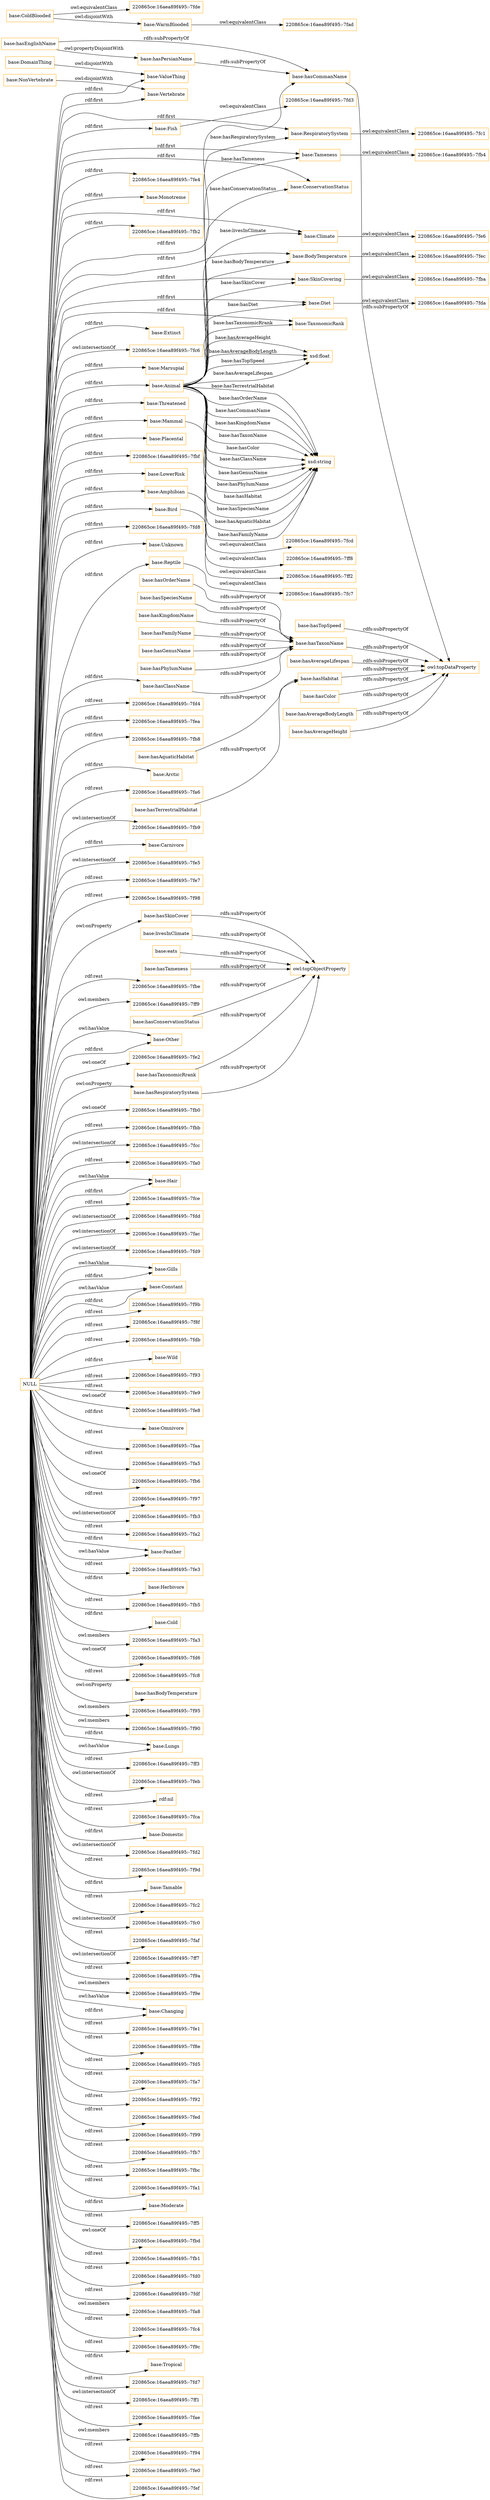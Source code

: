 digraph ar2dtool_diagram { 
rankdir=LR;
size="1501"
node [shape = rectangle, color="orange"]; "220865ce:16aea89f495:-7fe4" "base:Monotreme" "base:Fish" "220865ce:16aea89f495:-7fb2" "base:TaxonomicRank" "base:ConservationStatus" "220865ce:16aea89f495:-7fc1" "base:DomainThing" "base:Extinct" "base:ValueThing" "base:Marsupial" "220865ce:16aea89f495:-7ff8" "base:Mammal" "base:Threatened" "base:Amphibian" "base:RespiratorySystem" "220865ce:16aea89f495:-7fec" "base:Tameness" "base:Placental" "220865ce:16aea89f495:-7fc7" "220865ce:16aea89f495:-7fbf" "base:ColdBlooded" "220865ce:16aea89f495:-7fe6" "220865ce:16aea89f495:-7fcd" "base:LowerRisk" "base:Climate" "base:Bird" "220865ce:16aea89f495:-7fda" "base:Reptile" "base:BodyTemperature" "220865ce:16aea89f495:-7fd3" "220865ce:16aea89f495:-7fd8" "base:SkinCovering" "220865ce:16aea89f495:-7fb4" "220865ce:16aea89f495:-7fad" "base:Unknown" "220865ce:16aea89f495:-7ff2" "base:Vertebrate" "base:NonVertebrate" "220865ce:16aea89f495:-7fba" "220865ce:16aea89f495:-7fde" "220865ce:16aea89f495:-7fea" "base:Diet" "220865ce:16aea89f495:-7fb8" "base:Animal" "base:WarmBlooded" ; /*classes style*/
	"base:livesInClimate" -> "owl:topObjectProperty" [ label = "rdfs:subPropertyOf" ];
	"base:BodyTemperature" -> "220865ce:16aea89f495:-7fec" [ label = "owl:equivalentClass" ];
	"base:hasClassName" -> "base:hasTaxonName" [ label = "rdfs:subPropertyOf" ];
	"base:ColdBlooded" -> "base:WarmBlooded" [ label = "owl:disjointWith" ];
	"base:ColdBlooded" -> "220865ce:16aea89f495:-7fde" [ label = "owl:equivalentClass" ];
	"base:eats" -> "owl:topObjectProperty" [ label = "rdfs:subPropertyOf" ];
	"base:Mammal" -> "220865ce:16aea89f495:-7fcd" [ label = "owl:equivalentClass" ];
	"base:Fish" -> "220865ce:16aea89f495:-7fd3" [ label = "owl:equivalentClass" ];
	"base:WarmBlooded" -> "220865ce:16aea89f495:-7fad" [ label = "owl:equivalentClass" ];
	"base:SkinCovering" -> "220865ce:16aea89f495:-7fba" [ label = "owl:equivalentClass" ];
	"base:DomainThing" -> "base:ValueThing" [ label = "owl:disjointWith" ];
	"base:hasAverageHeight" -> "owl:topDataProperty" [ label = "rdfs:subPropertyOf" ];
	"base:hasTameness" -> "owl:topObjectProperty" [ label = "rdfs:subPropertyOf" ];
	"base:hasTopSpeed" -> "owl:topDataProperty" [ label = "rdfs:subPropertyOf" ];
	"base:hasOrderName" -> "base:hasTaxonName" [ label = "rdfs:subPropertyOf" ];
	"base:RespiratorySystem" -> "220865ce:16aea89f495:-7fc1" [ label = "owl:equivalentClass" ];
	"base:hasTerrestrialHabitat" -> "base:hasHabitat" [ label = "rdfs:subPropertyOf" ];
	"base:Amphibian" -> "220865ce:16aea89f495:-7ff8" [ label = "owl:equivalentClass" ];
	"base:hasTaxonName" -> "owl:topDataProperty" [ label = "rdfs:subPropertyOf" ];
	"base:hasAverageLifespan" -> "owl:topDataProperty" [ label = "rdfs:subPropertyOf" ];
	"base:hasConservationStatus" -> "owl:topObjectProperty" [ label = "rdfs:subPropertyOf" ];
	"base:hasCommanName" -> "owl:topDataProperty" [ label = "rdfs:subPropertyOf" ];
	"base:Tameness" -> "220865ce:16aea89f495:-7fb4" [ label = "owl:equivalentClass" ];
	"base:hasSpeciesName" -> "base:hasTaxonName" [ label = "rdfs:subPropertyOf" ];
	"base:hasEnglishName" -> "base:hasPersianName" [ label = "owl:propertyDisjointWith" ];
	"base:hasEnglishName" -> "base:hasCommanName" [ label = "rdfs:subPropertyOf" ];
	"NULL" -> "220865ce:16aea89f495:-7fb9" [ label = "owl:intersectionOf" ];
	"NULL" -> "base:Carnivore" [ label = "rdf:first" ];
	"NULL" -> "220865ce:16aea89f495:-7fe5" [ label = "owl:intersectionOf" ];
	"NULL" -> "base:Climate" [ label = "rdf:first" ];
	"NULL" -> "220865ce:16aea89f495:-7fe7" [ label = "rdf:rest" ];
	"NULL" -> "220865ce:16aea89f495:-7f98" [ label = "rdf:rest" ];
	"NULL" -> "220865ce:16aea89f495:-7fbe" [ label = "rdf:rest" ];
	"NULL" -> "220865ce:16aea89f495:-7ff9" [ label = "owl:members" ];
	"NULL" -> "base:Other" [ label = "rdf:first" ];
	"NULL" -> "220865ce:16aea89f495:-7fe2" [ label = "owl:oneOf" ];
	"NULL" -> "base:hasRespiratorySystem" [ label = "owl:onProperty" ];
	"NULL" -> "220865ce:16aea89f495:-7fb0" [ label = "owl:oneOf" ];
	"NULL" -> "220865ce:16aea89f495:-7fbb" [ label = "rdf:rest" ];
	"NULL" -> "220865ce:16aea89f495:-7fcc" [ label = "owl:intersectionOf" ];
	"NULL" -> "base:hasClassName" [ label = "rdf:first" ];
	"NULL" -> "220865ce:16aea89f495:-7fa0" [ label = "rdf:rest" ];
	"NULL" -> "base:Mammal" [ label = "rdf:first" ];
	"NULL" -> "base:Hair" [ label = "owl:hasValue" ];
	"NULL" -> "220865ce:16aea89f495:-7fce" [ label = "rdf:rest" ];
	"NULL" -> "base:SkinCovering" [ label = "rdf:first" ];
	"NULL" -> "220865ce:16aea89f495:-7fdd" [ label = "owl:intersectionOf" ];
	"NULL" -> "220865ce:16aea89f495:-7fac" [ label = "owl:intersectionOf" ];
	"NULL" -> "220865ce:16aea89f495:-7fd9" [ label = "owl:intersectionOf" ];
	"NULL" -> "base:Amphibian" [ label = "rdf:first" ];
	"NULL" -> "base:ValueThing" [ label = "rdf:first" ];
	"NULL" -> "base:Gills" [ label = "owl:hasValue" ];
	"NULL" -> "base:Constant" [ label = "owl:hasValue" ];
	"NULL" -> "base:Animal" [ label = "rdf:first" ];
	"NULL" -> "220865ce:16aea89f495:-7f9b" [ label = "rdf:rest" ];
	"NULL" -> "220865ce:16aea89f495:-7f8f" [ label = "rdf:rest" ];
	"NULL" -> "220865ce:16aea89f495:-7fdb" [ label = "rdf:rest" ];
	"NULL" -> "base:Wild" [ label = "rdf:first" ];
	"NULL" -> "220865ce:16aea89f495:-7f93" [ label = "rdf:rest" ];
	"NULL" -> "base:Extinct" [ label = "rdf:first" ];
	"NULL" -> "220865ce:16aea89f495:-7fe4" [ label = "rdf:first" ];
	"NULL" -> "220865ce:16aea89f495:-7fe9" [ label = "rdf:rest" ];
	"NULL" -> "base:TaxonomicRank" [ label = "rdf:first" ];
	"NULL" -> "220865ce:16aea89f495:-7fe8" [ label = "owl:oneOf" ];
	"NULL" -> "base:Omnivore" [ label = "rdf:first" ];
	"NULL" -> "220865ce:16aea89f495:-7faa" [ label = "rdf:rest" ];
	"NULL" -> "220865ce:16aea89f495:-7fa5" [ label = "rdf:rest" ];
	"NULL" -> "220865ce:16aea89f495:-7fb6" [ label = "owl:oneOf" ];
	"NULL" -> "base:Constant" [ label = "rdf:first" ];
	"NULL" -> "220865ce:16aea89f495:-7f97" [ label = "rdf:rest" ];
	"NULL" -> "220865ce:16aea89f495:-7fb3" [ label = "owl:intersectionOf" ];
	"NULL" -> "220865ce:16aea89f495:-7fa2" [ label = "rdf:rest" ];
	"NULL" -> "base:Placental" [ label = "rdf:first" ];
	"NULL" -> "base:Feather" [ label = "rdf:first" ];
	"NULL" -> "base:Marsupial" [ label = "rdf:first" ];
	"NULL" -> "220865ce:16aea89f495:-7fe3" [ label = "rdf:rest" ];
	"NULL" -> "base:Herbivore" [ label = "rdf:first" ];
	"NULL" -> "220865ce:16aea89f495:-7fb5" [ label = "rdf:rest" ];
	"NULL" -> "220865ce:16aea89f495:-7fbf" [ label = "rdf:first" ];
	"NULL" -> "base:Cold" [ label = "rdf:first" ];
	"NULL" -> "220865ce:16aea89f495:-7fa3" [ label = "owl:members" ];
	"NULL" -> "base:Threatened" [ label = "rdf:first" ];
	"NULL" -> "220865ce:16aea89f495:-7fd6" [ label = "owl:oneOf" ];
	"NULL" -> "220865ce:16aea89f495:-7fc8" [ label = "rdf:rest" ];
	"NULL" -> "base:hasBodyTemperature" [ label = "owl:onProperty" ];
	"NULL" -> "220865ce:16aea89f495:-7f95" [ label = "owl:members" ];
	"NULL" -> "220865ce:16aea89f495:-7fea" [ label = "rdf:first" ];
	"NULL" -> "220865ce:16aea89f495:-7f90" [ label = "owl:members" ];
	"NULL" -> "base:Lungs" [ label = "rdf:first" ];
	"NULL" -> "220865ce:16aea89f495:-7ff3" [ label = "rdf:rest" ];
	"NULL" -> "220865ce:16aea89f495:-7feb" [ label = "owl:intersectionOf" ];
	"NULL" -> "rdf:nil" [ label = "rdf:rest" ];
	"NULL" -> "220865ce:16aea89f495:-7fca" [ label = "rdf:rest" ];
	"NULL" -> "base:Domestic" [ label = "rdf:first" ];
	"NULL" -> "220865ce:16aea89f495:-7fd2" [ label = "owl:intersectionOf" ];
	"NULL" -> "220865ce:16aea89f495:-7f9d" [ label = "rdf:rest" ];
	"NULL" -> "220865ce:16aea89f495:-7fd8" [ label = "rdf:first" ];
	"NULL" -> "base:Tamable" [ label = "rdf:first" ];
	"NULL" -> "base:Diet" [ label = "rdf:first" ];
	"NULL" -> "220865ce:16aea89f495:-7fc2" [ label = "rdf:rest" ];
	"NULL" -> "220865ce:16aea89f495:-7fc0" [ label = "owl:intersectionOf" ];
	"NULL" -> "220865ce:16aea89f495:-7faf" [ label = "rdf:rest" ];
	"NULL" -> "220865ce:16aea89f495:-7ff7" [ label = "owl:intersectionOf" ];
	"NULL" -> "220865ce:16aea89f495:-7f9a" [ label = "rdf:rest" ];
	"NULL" -> "base:Gills" [ label = "rdf:first" ];
	"NULL" -> "220865ce:16aea89f495:-7f9e" [ label = "owl:members" ];
	"NULL" -> "base:Changing" [ label = "owl:hasValue" ];
	"NULL" -> "220865ce:16aea89f495:-7fe1" [ label = "rdf:rest" ];
	"NULL" -> "220865ce:16aea89f495:-7f8e" [ label = "rdf:rest" ];
	"NULL" -> "base:LowerRisk" [ label = "rdf:first" ];
	"NULL" -> "220865ce:16aea89f495:-7fb2" [ label = "rdf:first" ];
	"NULL" -> "220865ce:16aea89f495:-7fd5" [ label = "rdf:rest" ];
	"NULL" -> "base:Tameness" [ label = "rdf:first" ];
	"NULL" -> "base:Changing" [ label = "rdf:first" ];
	"NULL" -> "220865ce:16aea89f495:-7fa7" [ label = "rdf:rest" ];
	"NULL" -> "220865ce:16aea89f495:-7f92" [ label = "rdf:rest" ];
	"NULL" -> "220865ce:16aea89f495:-7fed" [ label = "rdf:rest" ];
	"NULL" -> "220865ce:16aea89f495:-7f99" [ label = "rdf:rest" ];
	"NULL" -> "base:Reptile" [ label = "rdf:first" ];
	"NULL" -> "base:hasSkinCover" [ label = "owl:onProperty" ];
	"NULL" -> "base:Fish" [ label = "rdf:first" ];
	"NULL" -> "220865ce:16aea89f495:-7fb7" [ label = "rdf:rest" ];
	"NULL" -> "base:Bird" [ label = "rdf:first" ];
	"NULL" -> "220865ce:16aea89f495:-7fbc" [ label = "rdf:rest" ];
	"NULL" -> "base:hasCommanName" [ label = "rdf:first" ];
	"NULL" -> "220865ce:16aea89f495:-7fb8" [ label = "rdf:first" ];
	"NULL" -> "220865ce:16aea89f495:-7fa1" [ label = "rdf:rest" ];
	"NULL" -> "base:BodyTemperature" [ label = "rdf:first" ];
	"NULL" -> "base:Moderate" [ label = "rdf:first" ];
	"NULL" -> "220865ce:16aea89f495:-7ff5" [ label = "rdf:rest" ];
	"NULL" -> "220865ce:16aea89f495:-7fbd" [ label = "owl:oneOf" ];
	"NULL" -> "base:Other" [ label = "owl:hasValue" ];
	"NULL" -> "base:Feather" [ label = "owl:hasValue" ];
	"NULL" -> "220865ce:16aea89f495:-7fb1" [ label = "rdf:rest" ];
	"NULL" -> "base:RespiratorySystem" [ label = "rdf:first" ];
	"NULL" -> "220865ce:16aea89f495:-7fd0" [ label = "rdf:rest" ];
	"NULL" -> "220865ce:16aea89f495:-7fdf" [ label = "rdf:rest" ];
	"NULL" -> "220865ce:16aea89f495:-7fa8" [ label = "owl:members" ];
	"NULL" -> "220865ce:16aea89f495:-7fc4" [ label = "rdf:rest" ];
	"NULL" -> "220865ce:16aea89f495:-7f9c" [ label = "rdf:rest" ];
	"NULL" -> "base:Vertebrate" [ label = "rdf:first" ];
	"NULL" -> "base:ConservationStatus" [ label = "rdf:first" ];
	"NULL" -> "base:Tropical" [ label = "rdf:first" ];
	"NULL" -> "220865ce:16aea89f495:-7fd7" [ label = "rdf:rest" ];
	"NULL" -> "220865ce:16aea89f495:-7ff1" [ label = "owl:intersectionOf" ];
	"NULL" -> "220865ce:16aea89f495:-7fae" [ label = "rdf:rest" ];
	"NULL" -> "base:Monotreme" [ label = "rdf:first" ];
	"NULL" -> "220865ce:16aea89f495:-7ffb" [ label = "owl:members" ];
	"NULL" -> "base:Lungs" [ label = "owl:hasValue" ];
	"NULL" -> "220865ce:16aea89f495:-7f94" [ label = "rdf:rest" ];
	"NULL" -> "220865ce:16aea89f495:-7fe0" [ label = "rdf:rest" ];
	"NULL" -> "220865ce:16aea89f495:-7fef" [ label = "rdf:rest" ];
	"NULL" -> "base:Unknown" [ label = "rdf:first" ];
	"NULL" -> "220865ce:16aea89f495:-7fc6" [ label = "owl:intersectionOf" ];
	"NULL" -> "220865ce:16aea89f495:-7fd4" [ label = "rdf:rest" ];
	"NULL" -> "base:Arctic" [ label = "rdf:first" ];
	"NULL" -> "base:Hair" [ label = "rdf:first" ];
	"NULL" -> "220865ce:16aea89f495:-7fa6" [ label = "rdf:rest" ];
	"base:hasColor" -> "owl:topDataProperty" [ label = "rdfs:subPropertyOf" ];
	"base:Reptile" -> "220865ce:16aea89f495:-7fc7" [ label = "owl:equivalentClass" ];
	"base:hasTaxonomicRrank" -> "owl:topObjectProperty" [ label = "rdfs:subPropertyOf" ];
	"base:Diet" -> "220865ce:16aea89f495:-7fda" [ label = "owl:equivalentClass" ];
	"base:hasPersianName" -> "base:hasCommanName" [ label = "rdfs:subPropertyOf" ];
	"base:NonVertebrate" -> "base:Vertebrate" [ label = "owl:disjointWith" ];
	"base:hasAverageBodyLength" -> "owl:topDataProperty" [ label = "rdfs:subPropertyOf" ];
	"base:hasHabitat" -> "owl:topDataProperty" [ label = "rdfs:subPropertyOf" ];
	"base:Bird" -> "220865ce:16aea89f495:-7ff2" [ label = "owl:equivalentClass" ];
	"base:hasKingdomName" -> "base:hasTaxonName" [ label = "rdfs:subPropertyOf" ];
	"base:hasRespiratorySystem" -> "owl:topObjectProperty" [ label = "rdfs:subPropertyOf" ];
	"base:hasFamilyName" -> "base:hasTaxonName" [ label = "rdfs:subPropertyOf" ];
	"base:hasGenusName" -> "base:hasTaxonName" [ label = "rdfs:subPropertyOf" ];
	"base:Climate" -> "220865ce:16aea89f495:-7fe6" [ label = "owl:equivalentClass" ];
	"base:hasAquaticHabitat" -> "base:hasHabitat" [ label = "rdfs:subPropertyOf" ];
	"base:hasSkinCover" -> "owl:topObjectProperty" [ label = "rdfs:subPropertyOf" ];
	"base:hasPhylumName" -> "base:hasTaxonName" [ label = "rdfs:subPropertyOf" ];
	"base:Animal" -> "xsd:string" [ label = "base:hasClassName" ];
	"base:Animal" -> "base:Diet" [ label = "base:hasDiet" ];
	"base:Animal" -> "xsd:string" [ label = "base:hasGenusName" ];
	"base:Animal" -> "xsd:string" [ label = "base:hasPhylumName" ];
	"base:Animal" -> "xsd:string" [ label = "base:hasHabitat" ];
	"base:Animal" -> "base:TaxonomicRank" [ label = "base:hasTaxonomicRrank" ];
	"base:Animal" -> "base:Climate" [ label = "base:livesInClimate" ];
	"base:Animal" -> "xsd:float" [ label = "base:hasAverageHeight" ];
	"base:Animal" -> "xsd:string" [ label = "base:hasSpeciesName" ];
	"base:Animal" -> "xsd:float" [ label = "base:hasAverageBodyLength" ];
	"base:Animal" -> "xsd:string" [ label = "base:hasAquaticHabitat" ];
	"base:Animal" -> "base:RespiratorySystem" [ label = "base:hasRespiratorySystem" ];
	"base:Animal" -> "xsd:string" [ label = "base:hasFamilyName" ];
	"base:Animal" -> "base:SkinCovering" [ label = "base:hasSkinCover" ];
	"base:Animal" -> "xsd:string" [ label = "base:hasTerrestrialHabitat" ];
	"base:Animal" -> "base:Tameness" [ label = "base:hasTameness" ];
	"base:Animal" -> "xsd:string" [ label = "base:hasOrderName" ];
	"base:Animal" -> "base:ConservationStatus" [ label = "base:hasConservationStatus" ];
	"base:Animal" -> "xsd:string" [ label = "base:hasCommanName" ];
	"base:Animal" -> "xsd:string" [ label = "base:hasKingdomName" ];
	"base:Animal" -> "xsd:string" [ label = "base:hasTaxonName" ];
	"base:Animal" -> "xsd:float" [ label = "base:hasTopSpeed" ];
	"base:Animal" -> "xsd:float" [ label = "base:hasAverageLifespan" ];
	"base:Animal" -> "base:BodyTemperature" [ label = "base:hasBodyTemperature" ];
	"base:Animal" -> "xsd:string" [ label = "base:hasColor" ];

}
